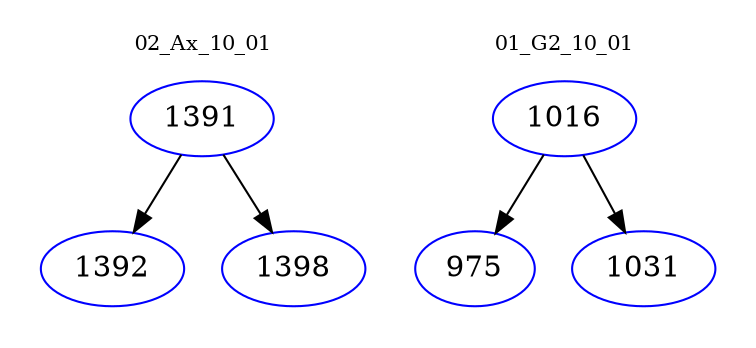 digraph{
subgraph cluster_0 {
color = white
label = "02_Ax_10_01";
fontsize=10;
T0_1391 [label="1391", color="blue"]
T0_1391 -> T0_1392 [color="black"]
T0_1392 [label="1392", color="blue"]
T0_1391 -> T0_1398 [color="black"]
T0_1398 [label="1398", color="blue"]
}
subgraph cluster_1 {
color = white
label = "01_G2_10_01";
fontsize=10;
T1_1016 [label="1016", color="blue"]
T1_1016 -> T1_975 [color="black"]
T1_975 [label="975", color="blue"]
T1_1016 -> T1_1031 [color="black"]
T1_1031 [label="1031", color="blue"]
}
}
